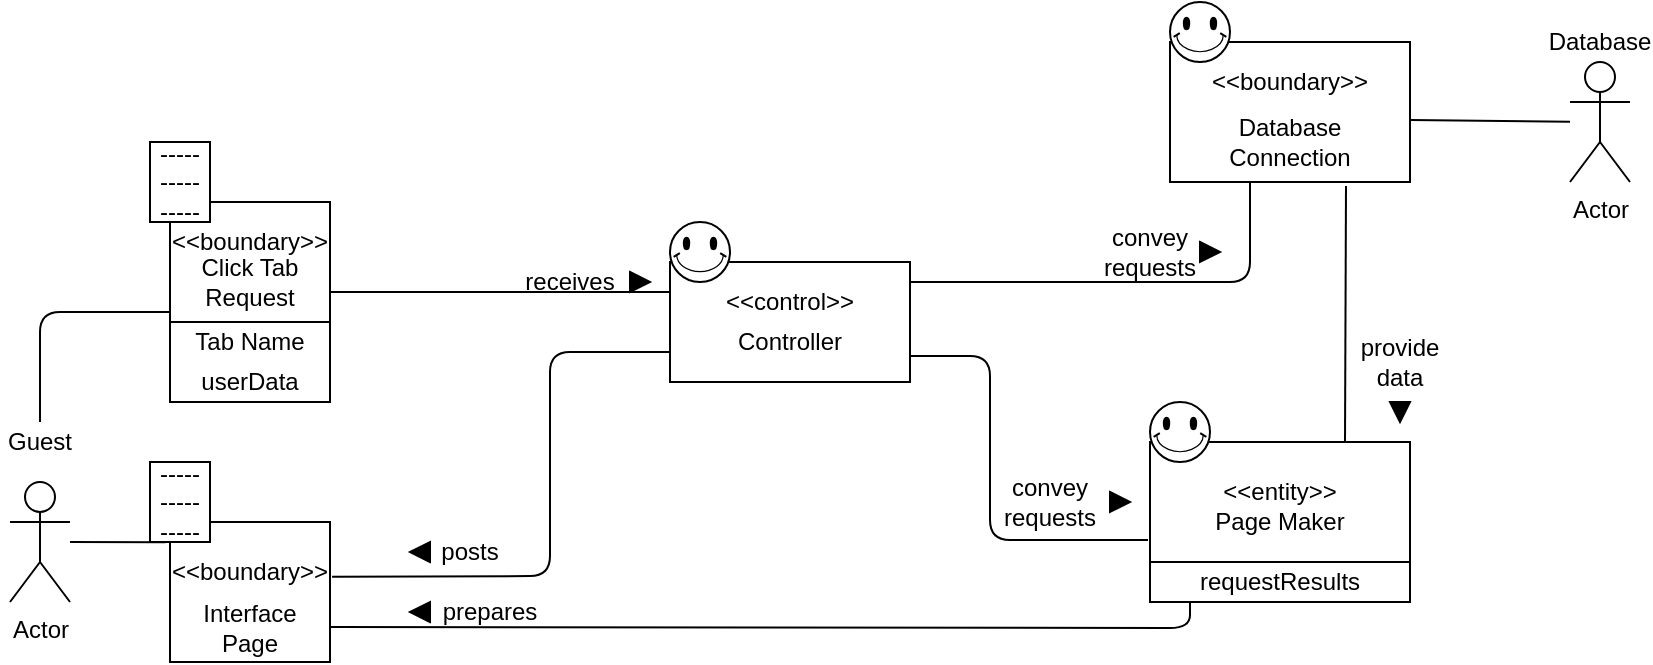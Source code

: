 <mxfile version="14.6.6" type="github">
  <diagram id="KTYdBVMmeyyJGfyXrVQu" name="Page-1">
    <mxGraphModel dx="700" dy="783" grid="1" gridSize="10" guides="1" tooltips="1" connect="1" arrows="1" fold="1" page="1" pageScale="1" pageWidth="827" pageHeight="1169" math="0" shadow="0">
      <root>
        <mxCell id="0" />
        <mxCell id="1" parent="0" />
        <mxCell id="-7GFlVDksnStliJgZsOv-68" value="" style="shape=internalStorage;whiteSpace=wrap;html=1;backgroundOutline=1;dx=130;dy=60;" parent="1" vertex="1">
          <mxGeometry x="600" y="290" width="130" height="80" as="geometry" />
        </mxCell>
        <mxCell id="-7GFlVDksnStliJgZsOv-37" value="" style="verticalLabelPosition=bottom;verticalAlign=top;html=1;shape=mxgraph.basic.smiley" parent="1" vertex="1">
          <mxGeometry x="600" y="270" width="30" height="30" as="geometry" />
        </mxCell>
        <mxCell id="-7GFlVDksnStliJgZsOv-66" value="" style="shape=internalStorage;whiteSpace=wrap;html=1;backgroundOutline=1;dx=120;dy=80;" parent="1" vertex="1">
          <mxGeometry x="610" y="90" width="120" height="70" as="geometry" />
        </mxCell>
        <mxCell id="-7GFlVDksnStliJgZsOv-38" value="" style="verticalLabelPosition=bottom;verticalAlign=top;html=1;shape=mxgraph.basic.smiley" parent="1" vertex="1">
          <mxGeometry x="610" y="70" width="30" height="30" as="geometry" />
        </mxCell>
        <mxCell id="-7GFlVDksnStliJgZsOv-65" value="" style="shape=internalStorage;whiteSpace=wrap;html=1;backgroundOutline=1;dx=120;dy=80;" parent="1" vertex="1">
          <mxGeometry x="360" y="200" width="120" height="60" as="geometry" />
        </mxCell>
        <mxCell id="-7GFlVDksnStliJgZsOv-64" value="" style="shape=internalStorage;whiteSpace=wrap;html=1;backgroundOutline=1;dx=80;dy=110;" parent="1" vertex="1">
          <mxGeometry x="110" y="330" width="80" height="70" as="geometry" />
        </mxCell>
        <mxCell id="-7GFlVDksnStliJgZsOv-62" value="" style="shape=internalStorage;whiteSpace=wrap;html=1;backgroundOutline=1;dx=80;dy=60;" parent="1" vertex="1">
          <mxGeometry x="110" y="170" width="80" height="100" as="geometry" />
        </mxCell>
        <mxCell id="-7GFlVDksnStliJgZsOv-1" value="Actor" style="shape=umlActor;verticalLabelPosition=bottom;verticalAlign=top;html=1;outlineConnect=0;" parent="1" vertex="1">
          <mxGeometry x="30" y="310" width="30" height="60" as="geometry" />
        </mxCell>
        <mxCell id="-7GFlVDksnStliJgZsOv-3" value="Guest" style="text;html=1;strokeColor=none;fillColor=none;align=center;verticalAlign=middle;whiteSpace=wrap;rounded=0;" parent="1" vertex="1">
          <mxGeometry x="25" y="280" width="40" height="20" as="geometry" />
        </mxCell>
        <mxCell id="-7GFlVDksnStliJgZsOv-5" value="Interface Page" style="text;html=1;strokeColor=none;fillColor=none;align=center;verticalAlign=middle;whiteSpace=wrap;rounded=0;" parent="1" vertex="1">
          <mxGeometry x="130" y="370" width="40" height="25" as="geometry" />
        </mxCell>
        <mxCell id="-7GFlVDksnStliJgZsOv-10" value="Controller" style="text;html=1;strokeColor=none;fillColor=none;align=center;verticalAlign=middle;whiteSpace=wrap;rounded=0;" parent="1" vertex="1">
          <mxGeometry x="400" y="230" width="40" height="20" as="geometry" />
        </mxCell>
        <mxCell id="-7GFlVDksnStliJgZsOv-12" value="Page Maker" style="text;html=1;strokeColor=none;fillColor=none;align=center;verticalAlign=middle;whiteSpace=wrap;rounded=0;" parent="1" vertex="1">
          <mxGeometry x="625" y="320" width="80" height="20" as="geometry" />
        </mxCell>
        <mxCell id="-7GFlVDksnStliJgZsOv-14" value="Database Connection" style="text;html=1;strokeColor=none;fillColor=none;align=center;verticalAlign=middle;whiteSpace=wrap;rounded=0;" parent="1" vertex="1">
          <mxGeometry x="650" y="130" width="40" height="20" as="geometry" />
        </mxCell>
        <mxCell id="-7GFlVDksnStliJgZsOv-24" value="receives" style="text;html=1;strokeColor=none;fillColor=none;align=center;verticalAlign=middle;whiteSpace=wrap;rounded=0;" parent="1" vertex="1">
          <mxGeometry x="290" y="200" width="40" height="20" as="geometry" />
        </mxCell>
        <mxCell id="-7GFlVDksnStliJgZsOv-25" value="posts" style="text;html=1;strokeColor=none;fillColor=none;align=center;verticalAlign=middle;whiteSpace=wrap;rounded=0;" parent="1" vertex="1">
          <mxGeometry x="240" y="335" width="40" height="20" as="geometry" />
        </mxCell>
        <mxCell id="-7GFlVDksnStliJgZsOv-26" value="prepares" style="text;html=1;strokeColor=none;fillColor=none;align=center;verticalAlign=middle;whiteSpace=wrap;rounded=0;" parent="1" vertex="1">
          <mxGeometry x="250" y="365" width="40" height="20" as="geometry" />
        </mxCell>
        <mxCell id="-7GFlVDksnStliJgZsOv-28" value="convey requests" style="text;html=1;strokeColor=none;fillColor=none;align=center;verticalAlign=middle;whiteSpace=wrap;rounded=0;" parent="1" vertex="1">
          <mxGeometry x="530" y="310" width="40" height="20" as="geometry" />
        </mxCell>
        <mxCell id="-7GFlVDksnStliJgZsOv-31" value="convey requests" style="text;html=1;strokeColor=none;fillColor=none;align=center;verticalAlign=middle;whiteSpace=wrap;rounded=0;" parent="1" vertex="1">
          <mxGeometry x="580" y="185" width="40" height="20" as="geometry" />
        </mxCell>
        <mxCell id="-7GFlVDksnStliJgZsOv-32" value="provide data" style="text;html=1;strokeColor=none;fillColor=none;align=center;verticalAlign=middle;whiteSpace=wrap;rounded=0;" parent="1" vertex="1">
          <mxGeometry x="705" y="240" width="40" height="20" as="geometry" />
        </mxCell>
        <mxCell id="-7GFlVDksnStliJgZsOv-34" value="" style="endArrow=none;html=1;exitX=0.5;exitY=0;exitDx=0;exitDy=0;entryX=0;entryY=0.5;entryDx=0;entryDy=0;" parent="1" source="-7GFlVDksnStliJgZsOv-3" edge="1">
          <mxGeometry width="50" height="50" relative="1" as="geometry">
            <mxPoint x="320" y="250" as="sourcePoint" />
            <mxPoint x="110" y="225" as="targetPoint" />
            <Array as="points">
              <mxPoint x="45" y="225" />
            </Array>
          </mxGeometry>
        </mxCell>
        <mxCell id="-7GFlVDksnStliJgZsOv-35" value="" style="endArrow=none;html=1;entryX=-0.028;entryY=0.168;entryDx=0;entryDy=0;entryPerimeter=0;" parent="1" source="-7GFlVDksnStliJgZsOv-1" edge="1">
          <mxGeometry width="50" height="50" relative="1" as="geometry">
            <mxPoint x="320" y="250" as="sourcePoint" />
            <mxPoint x="107.76" y="340.16" as="targetPoint" />
          </mxGeometry>
        </mxCell>
        <mxCell id="-7GFlVDksnStliJgZsOv-36" value="" style="verticalLabelPosition=bottom;verticalAlign=top;html=1;shape=mxgraph.basic.smiley" parent="1" vertex="1">
          <mxGeometry x="360" y="180" width="30" height="30" as="geometry" />
        </mxCell>
        <mxCell id="-7GFlVDksnStliJgZsOv-42" value="&amp;lt;&amp;lt;control&amp;gt;&amp;gt;" style="text;html=1;strokeColor=none;fillColor=none;align=center;verticalAlign=middle;whiteSpace=wrap;rounded=0;" parent="1" vertex="1">
          <mxGeometry x="400" y="210" width="40" height="20" as="geometry" />
        </mxCell>
        <mxCell id="-7GFlVDksnStliJgZsOv-44" value="&amp;lt;&amp;lt;boundary&amp;gt;&amp;gt;" style="text;html=1;strokeColor=none;fillColor=none;align=center;verticalAlign=middle;whiteSpace=wrap;rounded=0;" parent="1" vertex="1">
          <mxGeometry x="130" y="180" width="40" height="20" as="geometry" />
        </mxCell>
        <mxCell id="-7GFlVDksnStliJgZsOv-46" value="&amp;lt;&amp;lt;boundary&amp;gt;&amp;gt;" style="text;html=1;strokeColor=none;fillColor=none;align=center;verticalAlign=middle;whiteSpace=wrap;rounded=0;" parent="1" vertex="1">
          <mxGeometry x="130" y="345" width="40" height="20" as="geometry" />
        </mxCell>
        <mxCell id="-7GFlVDksnStliJgZsOv-61" value="Tab Name" style="text;html=1;strokeColor=none;fillColor=none;align=center;verticalAlign=middle;whiteSpace=wrap;rounded=0;" parent="1" vertex="1">
          <mxGeometry x="110" y="230" width="80" height="20" as="geometry" />
        </mxCell>
        <mxCell id="-7GFlVDksnStliJgZsOv-63" value="Click Tab Request" style="text;html=1;strokeColor=none;fillColor=none;align=center;verticalAlign=middle;whiteSpace=wrap;rounded=0;" parent="1" vertex="1">
          <mxGeometry x="110" y="200" width="80" height="20" as="geometry" />
        </mxCell>
        <mxCell id="-7GFlVDksnStliJgZsOv-67" value="&amp;lt;&amp;lt;boundary&amp;gt;&amp;gt;" style="text;html=1;strokeColor=none;fillColor=none;align=center;verticalAlign=middle;whiteSpace=wrap;rounded=0;" parent="1" vertex="1">
          <mxGeometry x="650" y="100" width="40" height="20" as="geometry" />
        </mxCell>
        <mxCell id="-7GFlVDksnStliJgZsOv-70" value="&amp;lt;&amp;lt;entity&amp;gt;&amp;gt;" style="text;html=1;strokeColor=none;fillColor=none;align=center;verticalAlign=middle;whiteSpace=wrap;rounded=0;" parent="1" vertex="1">
          <mxGeometry x="645" y="305" width="40" height="20" as="geometry" />
        </mxCell>
        <mxCell id="-7GFlVDksnStliJgZsOv-71" value="Actor" style="shape=umlActor;verticalLabelPosition=bottom;verticalAlign=top;html=1;outlineConnect=0;" parent="1" vertex="1">
          <mxGeometry x="810" y="100" width="30" height="60" as="geometry" />
        </mxCell>
        <mxCell id="-7GFlVDksnStliJgZsOv-72" value="Database" style="text;html=1;strokeColor=none;fillColor=none;align=center;verticalAlign=middle;whiteSpace=wrap;rounded=0;" parent="1" vertex="1">
          <mxGeometry x="805" y="80" width="40" height="20" as="geometry" />
        </mxCell>
        <mxCell id="-7GFlVDksnStliJgZsOv-73" value="" style="endArrow=none;html=1;" parent="1" target="-7GFlVDksnStliJgZsOv-71" edge="1">
          <mxGeometry width="50" height="50" relative="1" as="geometry">
            <mxPoint x="730" y="129" as="sourcePoint" />
            <mxPoint x="500" y="200" as="targetPoint" />
          </mxGeometry>
        </mxCell>
        <mxCell id="-7GFlVDksnStliJgZsOv-89" value="-----&lt;br&gt;-----&lt;br&gt;-----" style="whiteSpace=wrap;html=1;align=center;" parent="1" vertex="1">
          <mxGeometry x="100" y="140" width="30" height="40" as="geometry" />
        </mxCell>
        <mxCell id="-7GFlVDksnStliJgZsOv-91" value="-----&lt;br&gt;-----&lt;br&gt;-----" style="whiteSpace=wrap;html=1;align=center;" parent="1" vertex="1">
          <mxGeometry x="100" y="300" width="30" height="40" as="geometry" />
        </mxCell>
        <mxCell id="qY51X5PkFpjmxdAJgt8f-1" value="" style="endArrow=none;html=1;entryX=0;entryY=0.25;entryDx=0;entryDy=0;exitX=1;exitY=0.75;exitDx=0;exitDy=0;" edge="1" parent="1" source="-7GFlVDksnStliJgZsOv-63" target="-7GFlVDksnStliJgZsOv-65">
          <mxGeometry width="50" height="50" relative="1" as="geometry">
            <mxPoint x="190" y="220" as="sourcePoint" />
            <mxPoint x="240" y="170" as="targetPoint" />
          </mxGeometry>
        </mxCell>
        <mxCell id="qY51X5PkFpjmxdAJgt8f-3" value="" style="triangle;whiteSpace=wrap;html=1;fillColor=#000000;" vertex="1" parent="1">
          <mxGeometry x="340" y="205" width="10" height="10" as="geometry" />
        </mxCell>
        <mxCell id="qY51X5PkFpjmxdAJgt8f-4" value="" style="endArrow=none;html=1;exitX=1.013;exitY=0.391;exitDx=0;exitDy=0;exitPerimeter=0;" edge="1" parent="1" source="-7GFlVDksnStliJgZsOv-64">
          <mxGeometry width="50" height="50" relative="1" as="geometry">
            <mxPoint x="310" y="295" as="sourcePoint" />
            <mxPoint x="360" y="245" as="targetPoint" />
            <Array as="points">
              <mxPoint x="300" y="357" />
              <mxPoint x="300" y="245" />
            </Array>
          </mxGeometry>
        </mxCell>
        <mxCell id="qY51X5PkFpjmxdAJgt8f-5" value="" style="triangle;whiteSpace=wrap;html=1;fillColor=#000000;direction=west;" vertex="1" parent="1">
          <mxGeometry x="230" y="340" width="10" height="10" as="geometry" />
        </mxCell>
        <mxCell id="qY51X5PkFpjmxdAJgt8f-6" value="" style="endArrow=none;html=1;" edge="1" parent="1">
          <mxGeometry width="50" height="50" relative="1" as="geometry">
            <mxPoint x="480" y="210" as="sourcePoint" />
            <mxPoint x="650" y="160" as="targetPoint" />
            <Array as="points">
              <mxPoint x="650" y="210" />
            </Array>
          </mxGeometry>
        </mxCell>
        <mxCell id="qY51X5PkFpjmxdAJgt8f-7" value="" style="triangle;whiteSpace=wrap;html=1;fillColor=#000000;" vertex="1" parent="1">
          <mxGeometry x="625" y="190" width="10" height="10" as="geometry" />
        </mxCell>
        <mxCell id="qY51X5PkFpjmxdAJgt8f-10" value="" style="endArrow=none;html=1;exitX=1;exitY=0.75;exitDx=0;exitDy=0;" edge="1" parent="1" source="-7GFlVDksnStliJgZsOv-64">
          <mxGeometry width="50" height="50" relative="1" as="geometry">
            <mxPoint x="190" y="420" as="sourcePoint" />
            <mxPoint x="620" y="370" as="targetPoint" />
            <Array as="points">
              <mxPoint x="620" y="383" />
            </Array>
          </mxGeometry>
        </mxCell>
        <mxCell id="qY51X5PkFpjmxdAJgt8f-11" value="" style="triangle;whiteSpace=wrap;html=1;fillColor=#000000;direction=west;" vertex="1" parent="1">
          <mxGeometry x="230" y="370" width="10" height="10" as="geometry" />
        </mxCell>
        <mxCell id="qY51X5PkFpjmxdAJgt8f-13" value="" style="endArrow=none;html=1;" edge="1" parent="1">
          <mxGeometry width="50" height="50" relative="1" as="geometry">
            <mxPoint x="480" y="247" as="sourcePoint" />
            <mxPoint x="599" y="339" as="targetPoint" />
            <Array as="points">
              <mxPoint x="520" y="247" />
              <mxPoint x="520" y="339" />
            </Array>
          </mxGeometry>
        </mxCell>
        <mxCell id="qY51X5PkFpjmxdAJgt8f-14" value="" style="triangle;whiteSpace=wrap;html=1;fillColor=#000000;" vertex="1" parent="1">
          <mxGeometry x="580" y="315" width="10" height="10" as="geometry" />
        </mxCell>
        <mxCell id="qY51X5PkFpjmxdAJgt8f-15" value="" style="endArrow=none;html=1;exitX=0.75;exitY=0;exitDx=0;exitDy=0;" edge="1" parent="1" source="-7GFlVDksnStliJgZsOv-68">
          <mxGeometry width="50" height="50" relative="1" as="geometry">
            <mxPoint x="655" y="210" as="sourcePoint" />
            <mxPoint x="698" y="162" as="targetPoint" />
          </mxGeometry>
        </mxCell>
        <mxCell id="qY51X5PkFpjmxdAJgt8f-17" value="" style="triangle;whiteSpace=wrap;html=1;fillColor=#000000;direction=south;" vertex="1" parent="1">
          <mxGeometry x="720" y="270" width="10" height="10" as="geometry" />
        </mxCell>
        <mxCell id="qY51X5PkFpjmxdAJgt8f-18" value="userData" style="text;html=1;strokeColor=none;fillColor=none;align=center;verticalAlign=middle;whiteSpace=wrap;rounded=0;" vertex="1" parent="1">
          <mxGeometry x="110" y="250" width="80" height="20" as="geometry" />
        </mxCell>
        <mxCell id="qY51X5PkFpjmxdAJgt8f-19" value="requestResults" style="text;html=1;strokeColor=none;fillColor=none;align=center;verticalAlign=middle;whiteSpace=wrap;rounded=0;" vertex="1" parent="1">
          <mxGeometry x="625" y="350" width="80" height="20" as="geometry" />
        </mxCell>
      </root>
    </mxGraphModel>
  </diagram>
</mxfile>
